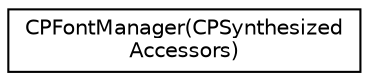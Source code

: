 digraph "Graphical Class Hierarchy"
{
  edge [fontname="Helvetica",fontsize="10",labelfontname="Helvetica",labelfontsize="10"];
  node [fontname="Helvetica",fontsize="10",shape=record];
  rankdir="LR";
  Node1 [label="CPFontManager(CPSynthesized\lAccessors)",height=0.2,width=0.4,color="black", fillcolor="white", style="filled",URL="$category_c_p_font_manager_07_c_p_synthesized_accessors_08.html"];
}
